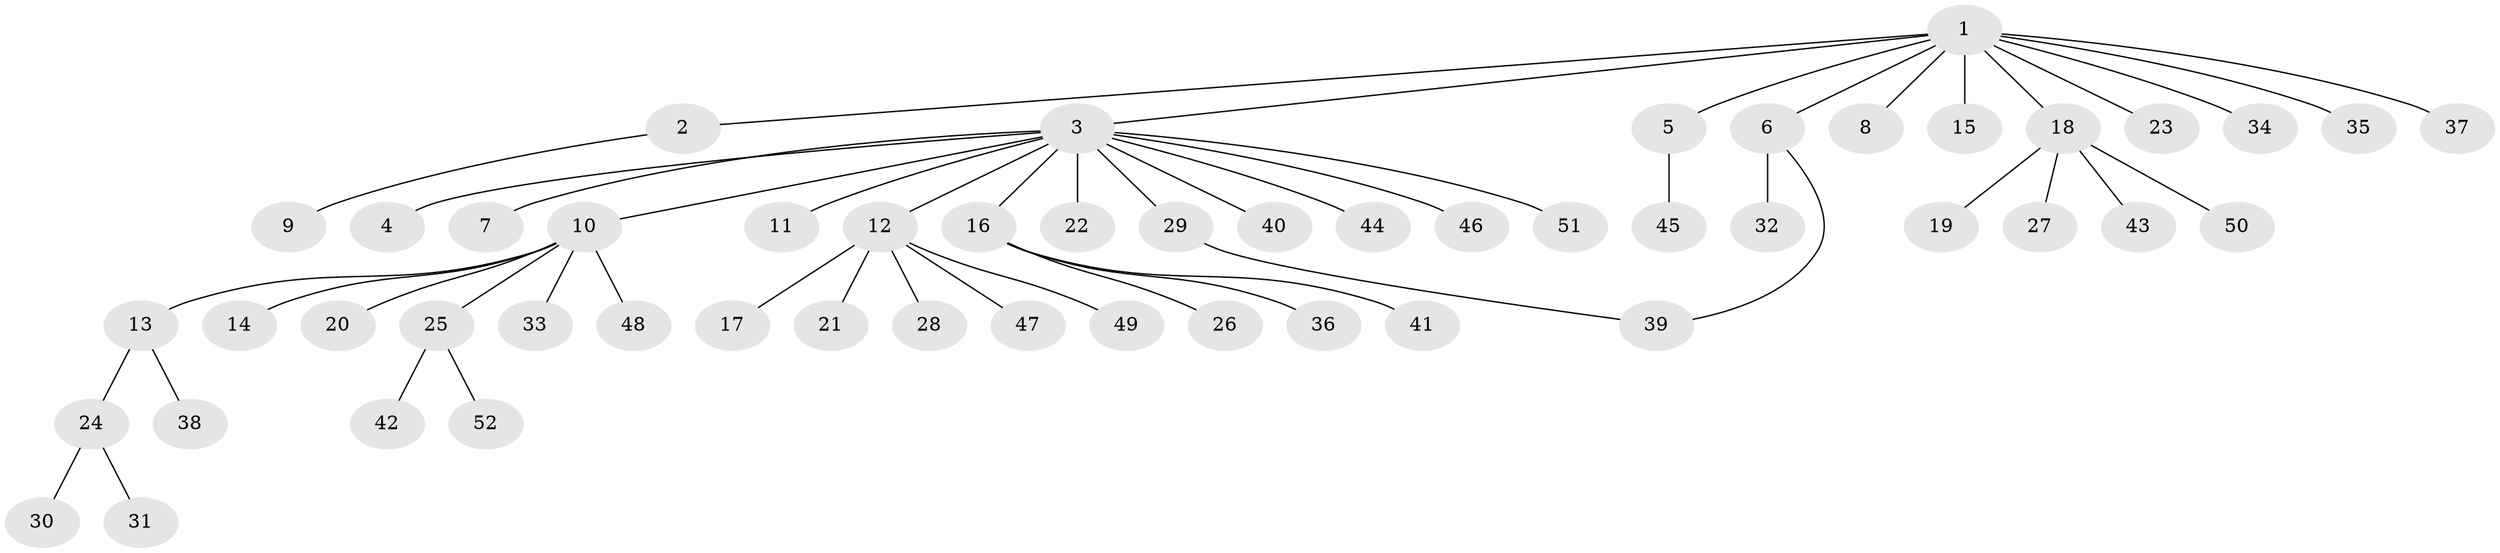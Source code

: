 // Generated by graph-tools (version 1.1) at 2025/11/02/27/25 16:11:12]
// undirected, 52 vertices, 52 edges
graph export_dot {
graph [start="1"]
  node [color=gray90,style=filled];
  1;
  2;
  3;
  4;
  5;
  6;
  7;
  8;
  9;
  10;
  11;
  12;
  13;
  14;
  15;
  16;
  17;
  18;
  19;
  20;
  21;
  22;
  23;
  24;
  25;
  26;
  27;
  28;
  29;
  30;
  31;
  32;
  33;
  34;
  35;
  36;
  37;
  38;
  39;
  40;
  41;
  42;
  43;
  44;
  45;
  46;
  47;
  48;
  49;
  50;
  51;
  52;
  1 -- 2;
  1 -- 3;
  1 -- 5;
  1 -- 6;
  1 -- 8;
  1 -- 15;
  1 -- 18;
  1 -- 23;
  1 -- 34;
  1 -- 35;
  1 -- 37;
  2 -- 9;
  3 -- 4;
  3 -- 7;
  3 -- 10;
  3 -- 11;
  3 -- 12;
  3 -- 16;
  3 -- 22;
  3 -- 29;
  3 -- 40;
  3 -- 44;
  3 -- 46;
  3 -- 51;
  5 -- 45;
  6 -- 32;
  6 -- 39;
  10 -- 13;
  10 -- 14;
  10 -- 20;
  10 -- 25;
  10 -- 33;
  10 -- 48;
  12 -- 17;
  12 -- 21;
  12 -- 28;
  12 -- 47;
  12 -- 49;
  13 -- 24;
  13 -- 38;
  16 -- 26;
  16 -- 36;
  16 -- 41;
  18 -- 19;
  18 -- 27;
  18 -- 43;
  18 -- 50;
  24 -- 30;
  24 -- 31;
  25 -- 42;
  25 -- 52;
  29 -- 39;
}
